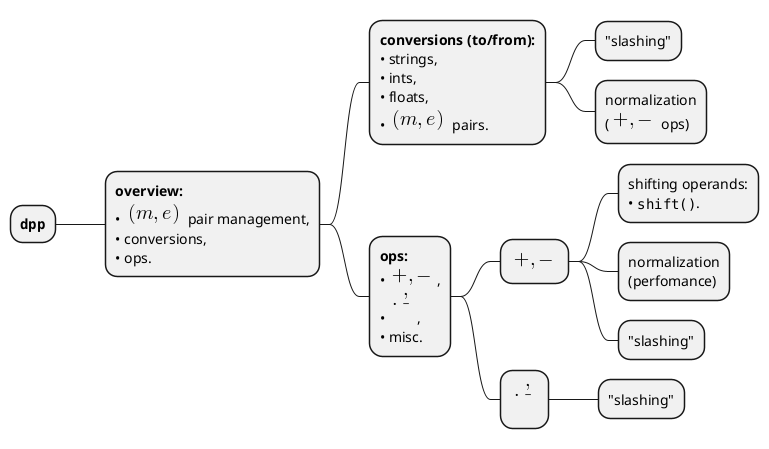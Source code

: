 @startmindmap
+ **""dpp""**
++ **overview:**\n• <math>(m, e)</math> pair management,\n• conversions,\n• ops.
+++ **conversions (to/from):**\n• strings,\n• ints,\n• floats,\n• <math>(m, e)</math> pairs.
++++ "slashing"
++++ normalization\n(<math>+, -</math> ops)
+++ **ops:**\n• <math>+, -</math>,\n• <math>*, /</math>,\n• misc.
++++ <math>+, -</math>
+++++ shifting operands:\n• ""shift()"".
+++++ normalization\n(perfomance)
+++++ "slashing"
++++ <math>*, /</math>
+++++ "slashing"
@endmindmap